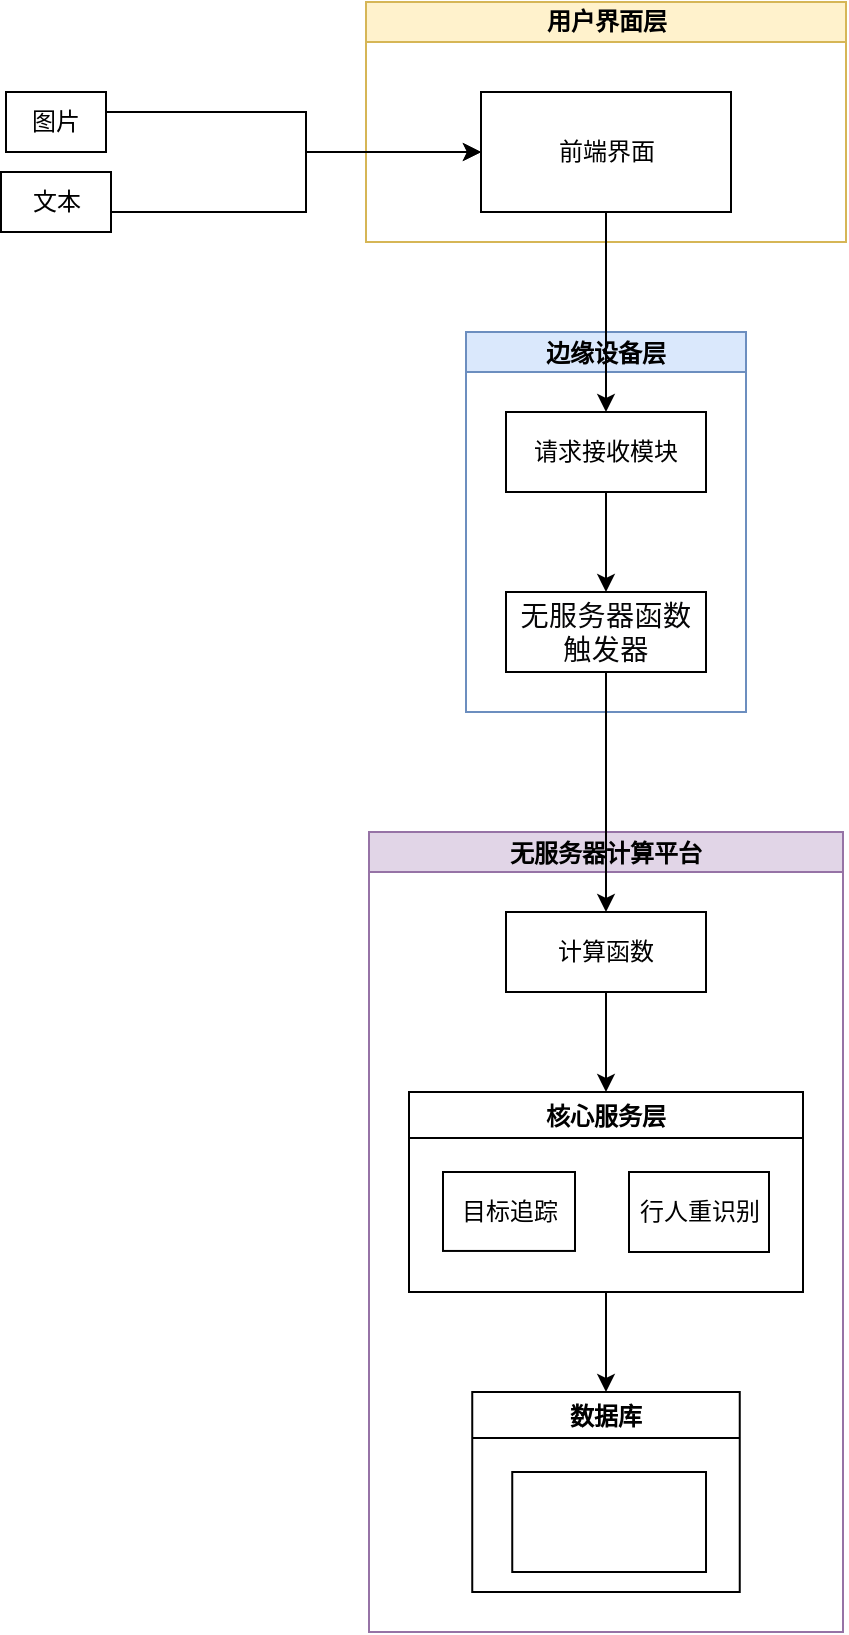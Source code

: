 <mxfile version="24.8.4">
  <diagram id="prtHgNgQTEPvFCAcTncT" name="Page-1">
    <mxGraphModel dx="922" dy="731" grid="1" gridSize="10" guides="1" tooltips="1" connect="1" arrows="1" fold="1" page="1" pageScale="1" pageWidth="827" pageHeight="1169" math="0" shadow="0">
      <root>
        <mxCell id="0" />
        <mxCell id="1" parent="0" />
        <mxCell id="dNxyNK7c78bLwvsdeMH5-11" value="用户界面层" style="swimlane;html=1;startSize=20;horizontal=1;containerType=tree;glass=0;fillColor=#fff2cc;strokeColor=#d6b656;" parent="1" vertex="1">
          <mxGeometry x="310" y="85" width="240" height="120" as="geometry" />
        </mxCell>
        <mxCell id="XJMQIK7YwNs6-fbvPwkj-11" value="前端界面" style="rounded=0;whiteSpace=wrap;html=1;" vertex="1" parent="dNxyNK7c78bLwvsdeMH5-11">
          <mxGeometry x="57.5" y="45" width="125" height="60" as="geometry" />
        </mxCell>
        <mxCell id="XJMQIK7YwNs6-fbvPwkj-13" style="edgeStyle=orthogonalEdgeStyle;rounded=0;orthogonalLoop=1;jettySize=auto;html=1;exitX=1;exitY=0.5;exitDx=0;exitDy=0;entryX=0;entryY=0.5;entryDx=0;entryDy=0;" edge="1" parent="1" source="XJMQIK7YwNs6-fbvPwkj-12" target="XJMQIK7YwNs6-fbvPwkj-11">
          <mxGeometry relative="1" as="geometry">
            <Array as="points">
              <mxPoint x="180" y="140" />
              <mxPoint x="280" y="140" />
              <mxPoint x="280" y="160" />
            </Array>
          </mxGeometry>
        </mxCell>
        <mxCell id="XJMQIK7YwNs6-fbvPwkj-12" value="图片" style="rounded=0;whiteSpace=wrap;html=1;" vertex="1" parent="1">
          <mxGeometry x="130" y="130" width="50" height="30" as="geometry" />
        </mxCell>
        <mxCell id="XJMQIK7YwNs6-fbvPwkj-15" style="edgeStyle=orthogonalEdgeStyle;rounded=0;orthogonalLoop=1;jettySize=auto;html=1;entryX=0;entryY=0.5;entryDx=0;entryDy=0;" edge="1" parent="1" source="XJMQIK7YwNs6-fbvPwkj-14" target="XJMQIK7YwNs6-fbvPwkj-11">
          <mxGeometry relative="1" as="geometry">
            <Array as="points">
              <mxPoint x="280" y="190" />
              <mxPoint x="280" y="160" />
            </Array>
          </mxGeometry>
        </mxCell>
        <mxCell id="XJMQIK7YwNs6-fbvPwkj-14" value="文本" style="rounded=0;whiteSpace=wrap;html=1;" vertex="1" parent="1">
          <mxGeometry x="127.5" y="170" width="55" height="30" as="geometry" />
        </mxCell>
        <mxCell id="XJMQIK7YwNs6-fbvPwkj-16" value="边缘设备层" style="swimlane;startSize=20;horizontal=1;childLayout=treeLayout;horizontalTree=0;sortEdges=1;resizable=0;containerType=tree;fontSize=12;fillColor=#dae8fc;strokeColor=#6c8ebf;" vertex="1" parent="1">
          <mxGeometry x="360" y="250" width="140" height="190" as="geometry" />
        </mxCell>
        <mxCell id="XJMQIK7YwNs6-fbvPwkj-17" value="请求接收模块" style="whiteSpace=wrap;html=1;" vertex="1" parent="XJMQIK7YwNs6-fbvPwkj-16">
          <mxGeometry x="20" y="40" width="100" height="40" as="geometry" />
        </mxCell>
        <mxCell id="XJMQIK7YwNs6-fbvPwkj-18" value="&lt;span style=&quot;box-sizing: inherit; color: rgb(6, 6, 7); font-family: -apple-system, blinkmacsystemfont, &amp;quot;Helvetica Neue&amp;quot;, helvetica, &amp;quot;segoe ui&amp;quot;, arial, roboto, &amp;quot;PingFang SC&amp;quot;, miui, &amp;quot;Hiragino Sans GB&amp;quot;, &amp;quot;Microsoft Yahei&amp;quot;, sans-serif; font-size: 14px; letter-spacing: 0.25px; text-align: left; white-space-collapse: preserve; background-color: rgb(255, 255, 255);&quot;&gt;无服务器函数触发器&lt;/span&gt;" style="whiteSpace=wrap;html=1;" vertex="1" parent="XJMQIK7YwNs6-fbvPwkj-16">
          <mxGeometry x="20" y="130" width="100" height="40" as="geometry" />
        </mxCell>
        <mxCell id="XJMQIK7YwNs6-fbvPwkj-19" value="" style="edgeStyle=elbowEdgeStyle;elbow=vertical;html=1;rounded=1;curved=0;sourcePerimeterSpacing=0;targetPerimeterSpacing=0;startSize=6;endSize=6;" edge="1" parent="XJMQIK7YwNs6-fbvPwkj-16" source="XJMQIK7YwNs6-fbvPwkj-17" target="XJMQIK7YwNs6-fbvPwkj-18">
          <mxGeometry relative="1" as="geometry" />
        </mxCell>
        <mxCell id="XJMQIK7YwNs6-fbvPwkj-23" value="无服务器计算平台" style="swimlane;startSize=20;horizontal=1;childLayout=treeLayout;horizontalTree=0;sortEdges=1;resizable=0;containerType=tree;fontSize=12;fillColor=#e1d5e7;strokeColor=#9673a6;" vertex="1" parent="1">
          <mxGeometry x="311.5" y="500" width="237" height="400" as="geometry" />
        </mxCell>
        <mxCell id="XJMQIK7YwNs6-fbvPwkj-64" style="edgeStyle=orthogonalEdgeStyle;rounded=0;orthogonalLoop=1;jettySize=auto;html=1;exitX=0.5;exitY=1;exitDx=0;exitDy=0;entryX=0.5;entryY=0;entryDx=0;entryDy=0;" edge="1" parent="XJMQIK7YwNs6-fbvPwkj-23" source="XJMQIK7YwNs6-fbvPwkj-34" target="XJMQIK7YwNs6-fbvPwkj-59">
          <mxGeometry relative="1" as="geometry" />
        </mxCell>
        <mxCell id="XJMQIK7YwNs6-fbvPwkj-34" value="计算函数" style="whiteSpace=wrap;html=1;" vertex="1" parent="XJMQIK7YwNs6-fbvPwkj-23">
          <mxGeometry x="68.5" y="40" width="100" height="40" as="geometry" />
        </mxCell>
        <mxCell id="XJMQIK7YwNs6-fbvPwkj-59" value="核心服务层" style="swimlane;" vertex="1" parent="XJMQIK7YwNs6-fbvPwkj-23">
          <mxGeometry x="20" y="130" width="197" height="100" as="geometry" />
        </mxCell>
        <mxCell id="XJMQIK7YwNs6-fbvPwkj-66" value="目标追踪" style="whiteSpace=wrap;html=1;aspect=fixed;" vertex="1" parent="XJMQIK7YwNs6-fbvPwkj-59">
          <mxGeometry x="17.0" y="40" width="66" height="39.47" as="geometry" />
        </mxCell>
        <mxCell id="XJMQIK7YwNs6-fbvPwkj-67" value="行人重识别" style="whiteSpace=wrap;html=1;" vertex="1" parent="XJMQIK7YwNs6-fbvPwkj-59">
          <mxGeometry x="110" y="40" width="70" height="40" as="geometry" />
        </mxCell>
        <mxCell id="XJMQIK7YwNs6-fbvPwkj-62" value="" style="edgeStyle=orthogonalEdgeStyle;rounded=0;orthogonalLoop=1;jettySize=auto;html=1;" edge="1" source="XJMQIK7YwNs6-fbvPwkj-59" target="XJMQIK7YwNs6-fbvPwkj-63" parent="XJMQIK7YwNs6-fbvPwkj-23">
          <mxGeometry relative="1" as="geometry" />
        </mxCell>
        <mxCell id="XJMQIK7YwNs6-fbvPwkj-63" value="数据库" style="swimlane;startSize=23;" vertex="1" parent="XJMQIK7YwNs6-fbvPwkj-23">
          <mxGeometry x="51.625" y="280" width="133.75" height="100" as="geometry" />
        </mxCell>
        <mxCell id="XJMQIK7YwNs6-fbvPwkj-69" value="" style="whiteSpace=wrap;html=1;" vertex="1" parent="XJMQIK7YwNs6-fbvPwkj-63">
          <mxGeometry x="20" y="40" width="96.88" height="50" as="geometry" />
        </mxCell>
        <mxCell id="XJMQIK7YwNs6-fbvPwkj-29" style="edgeStyle=orthogonalEdgeStyle;rounded=0;orthogonalLoop=1;jettySize=auto;html=1;exitX=0.5;exitY=1;exitDx=0;exitDy=0;entryX=0.5;entryY=0;entryDx=0;entryDy=0;" edge="1" parent="1" source="XJMQIK7YwNs6-fbvPwkj-11" target="XJMQIK7YwNs6-fbvPwkj-17">
          <mxGeometry relative="1" as="geometry" />
        </mxCell>
        <mxCell id="XJMQIK7YwNs6-fbvPwkj-70" style="edgeStyle=orthogonalEdgeStyle;rounded=0;orthogonalLoop=1;jettySize=auto;html=1;exitX=0.5;exitY=1;exitDx=0;exitDy=0;entryX=0.5;entryY=0;entryDx=0;entryDy=0;" edge="1" parent="1" source="XJMQIK7YwNs6-fbvPwkj-18" target="XJMQIK7YwNs6-fbvPwkj-34">
          <mxGeometry relative="1" as="geometry" />
        </mxCell>
      </root>
    </mxGraphModel>
  </diagram>
</mxfile>
